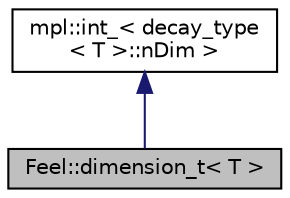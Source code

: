 digraph "Feel::dimension_t&lt; T &gt;"
{
 // LATEX_PDF_SIZE
  edge [fontname="Helvetica",fontsize="10",labelfontname="Helvetica",labelfontsize="10"];
  node [fontname="Helvetica",fontsize="10",shape=record];
  Node1 [label="Feel::dimension_t\< T \>",height=0.2,width=0.4,color="black", fillcolor="grey75", style="filled", fontcolor="black",tooltip=" "];
  Node2 -> Node1 [dir="back",color="midnightblue",fontsize="10",style="solid",fontname="Helvetica"];
  Node2 [label="mpl::int_\< decay_type\l\< T \>::nDim \>",height=0.2,width=0.4,color="black", fillcolor="white", style="filled",URL="$classboost_1_1mpl_1_1int__.html",tooltip=" "];
}
